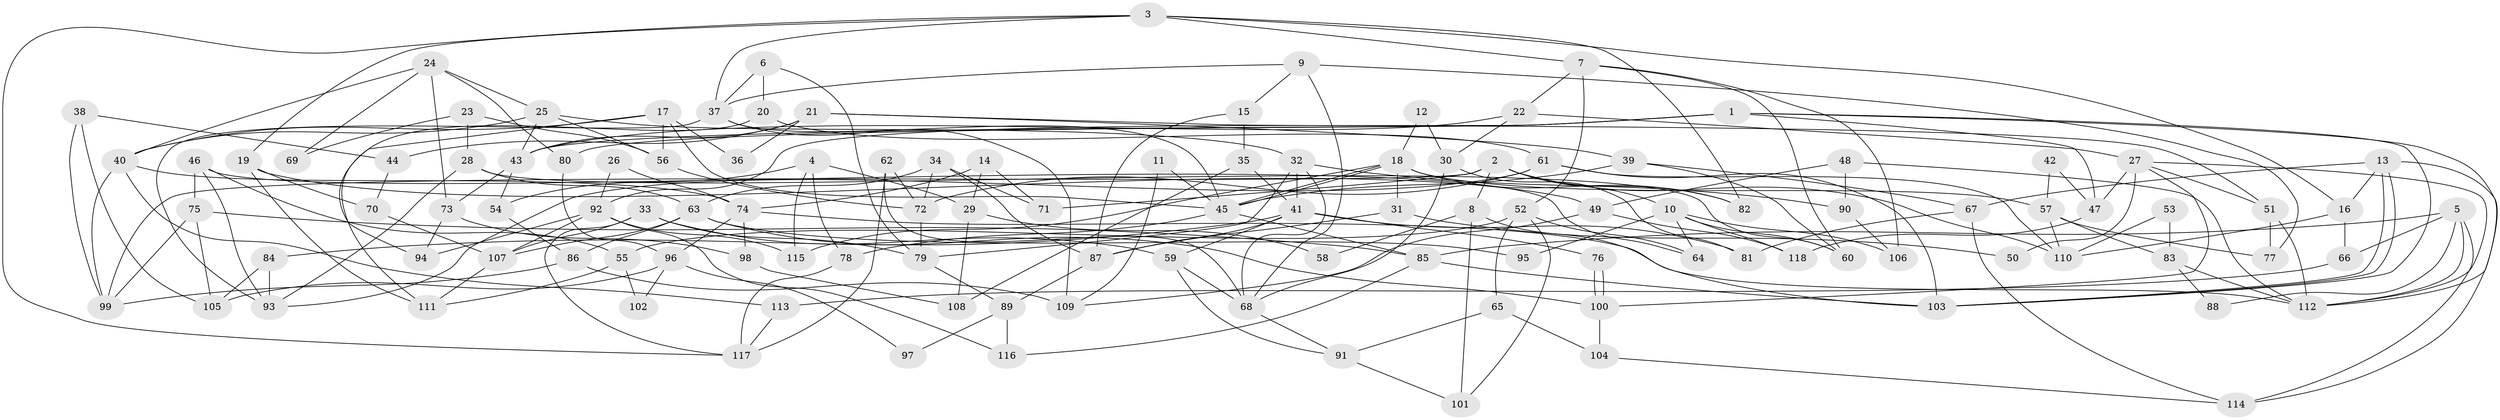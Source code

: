 // Generated by graph-tools (version 1.1) at 2025/02/03/09/25 03:02:01]
// undirected, 118 vertices, 236 edges
graph export_dot {
graph [start="1"]
  node [color=gray90,style=filled];
  1;
  2;
  3;
  4;
  5;
  6;
  7;
  8;
  9;
  10;
  11;
  12;
  13;
  14;
  15;
  16;
  17;
  18;
  19;
  20;
  21;
  22;
  23;
  24;
  25;
  26;
  27;
  28;
  29;
  30;
  31;
  32;
  33;
  34;
  35;
  36;
  37;
  38;
  39;
  40;
  41;
  42;
  43;
  44;
  45;
  46;
  47;
  48;
  49;
  50;
  51;
  52;
  53;
  54;
  55;
  56;
  57;
  58;
  59;
  60;
  61;
  62;
  63;
  64;
  65;
  66;
  67;
  68;
  69;
  70;
  71;
  72;
  73;
  74;
  75;
  76;
  77;
  78;
  79;
  80;
  81;
  82;
  83;
  84;
  85;
  86;
  87;
  88;
  89;
  90;
  91;
  92;
  93;
  94;
  95;
  96;
  97;
  98;
  99;
  100;
  101;
  102;
  103;
  104;
  105;
  106;
  107;
  108;
  109;
  110;
  111;
  112;
  113;
  114;
  115;
  116;
  117;
  118;
  1 -- 103;
  1 -- 92;
  1 -- 43;
  1 -- 47;
  1 -- 80;
  1 -- 112;
  2 -- 8;
  2 -- 10;
  2 -- 71;
  2 -- 82;
  2 -- 99;
  2 -- 110;
  3 -- 37;
  3 -- 7;
  3 -- 16;
  3 -- 19;
  3 -- 82;
  3 -- 117;
  4 -- 78;
  4 -- 115;
  4 -- 29;
  4 -- 54;
  5 -- 66;
  5 -- 85;
  5 -- 88;
  5 -- 112;
  5 -- 114;
  6 -- 37;
  6 -- 20;
  6 -- 79;
  7 -- 22;
  7 -- 60;
  7 -- 52;
  7 -- 106;
  8 -- 101;
  8 -- 103;
  8 -- 58;
  9 -- 37;
  9 -- 68;
  9 -- 15;
  9 -- 77;
  10 -- 118;
  10 -- 64;
  10 -- 60;
  10 -- 95;
  10 -- 106;
  11 -- 45;
  11 -- 109;
  12 -- 18;
  12 -- 30;
  13 -- 67;
  13 -- 103;
  13 -- 103;
  13 -- 16;
  13 -- 114;
  14 -- 71;
  14 -- 74;
  14 -- 29;
  15 -- 35;
  15 -- 87;
  16 -- 66;
  16 -- 110;
  17 -- 45;
  17 -- 56;
  17 -- 36;
  17 -- 40;
  17 -- 94;
  18 -- 45;
  18 -- 45;
  18 -- 82;
  18 -- 31;
  18 -- 57;
  18 -- 115;
  19 -- 70;
  19 -- 49;
  19 -- 111;
  20 -- 111;
  20 -- 61;
  21 -- 43;
  21 -- 51;
  21 -- 36;
  21 -- 39;
  21 -- 44;
  22 -- 27;
  22 -- 43;
  22 -- 30;
  23 -- 28;
  23 -- 56;
  23 -- 69;
  24 -- 25;
  24 -- 73;
  24 -- 40;
  24 -- 69;
  24 -- 80;
  25 -- 43;
  25 -- 40;
  25 -- 32;
  25 -- 56;
  26 -- 74;
  26 -- 92;
  27 -- 51;
  27 -- 112;
  27 -- 47;
  27 -- 50;
  27 -- 100;
  28 -- 93;
  28 -- 60;
  28 -- 63;
  29 -- 58;
  29 -- 108;
  30 -- 68;
  30 -- 81;
  31 -- 87;
  31 -- 50;
  32 -- 41;
  32 -- 68;
  32 -- 79;
  32 -- 90;
  33 -- 59;
  33 -- 79;
  33 -- 107;
  33 -- 117;
  34 -- 72;
  34 -- 63;
  34 -- 71;
  34 -- 87;
  35 -- 41;
  35 -- 108;
  37 -- 109;
  37 -- 45;
  37 -- 93;
  38 -- 99;
  38 -- 105;
  38 -- 44;
  39 -- 45;
  39 -- 60;
  39 -- 67;
  40 -- 74;
  40 -- 99;
  40 -- 113;
  41 -- 81;
  41 -- 87;
  41 -- 59;
  41 -- 76;
  41 -- 84;
  42 -- 57;
  42 -- 47;
  43 -- 54;
  43 -- 73;
  44 -- 70;
  45 -- 85;
  45 -- 78;
  46 -- 75;
  46 -- 93;
  46 -- 55;
  46 -- 64;
  47 -- 118;
  48 -- 90;
  48 -- 112;
  48 -- 49;
  49 -- 109;
  49 -- 118;
  51 -- 112;
  51 -- 77;
  52 -- 55;
  52 -- 64;
  52 -- 65;
  52 -- 101;
  53 -- 110;
  53 -- 83;
  54 -- 86;
  55 -- 111;
  55 -- 102;
  56 -- 72;
  57 -- 110;
  57 -- 77;
  57 -- 83;
  59 -- 68;
  59 -- 91;
  61 -- 72;
  61 -- 110;
  61 -- 93;
  61 -- 103;
  62 -- 117;
  62 -- 68;
  62 -- 72;
  63 -- 100;
  63 -- 86;
  63 -- 95;
  63 -- 107;
  65 -- 104;
  65 -- 91;
  66 -- 113;
  67 -- 114;
  67 -- 81;
  68 -- 91;
  70 -- 107;
  72 -- 79;
  73 -- 94;
  73 -- 98;
  74 -- 112;
  74 -- 96;
  74 -- 98;
  75 -- 105;
  75 -- 99;
  75 -- 85;
  76 -- 100;
  76 -- 100;
  78 -- 117;
  79 -- 89;
  80 -- 96;
  83 -- 112;
  83 -- 88;
  84 -- 93;
  84 -- 105;
  85 -- 103;
  85 -- 116;
  86 -- 99;
  86 -- 109;
  87 -- 89;
  89 -- 97;
  89 -- 116;
  90 -- 106;
  91 -- 101;
  92 -- 116;
  92 -- 107;
  92 -- 94;
  92 -- 115;
  96 -- 97;
  96 -- 102;
  96 -- 105;
  98 -- 108;
  100 -- 104;
  104 -- 114;
  107 -- 111;
  113 -- 117;
}
